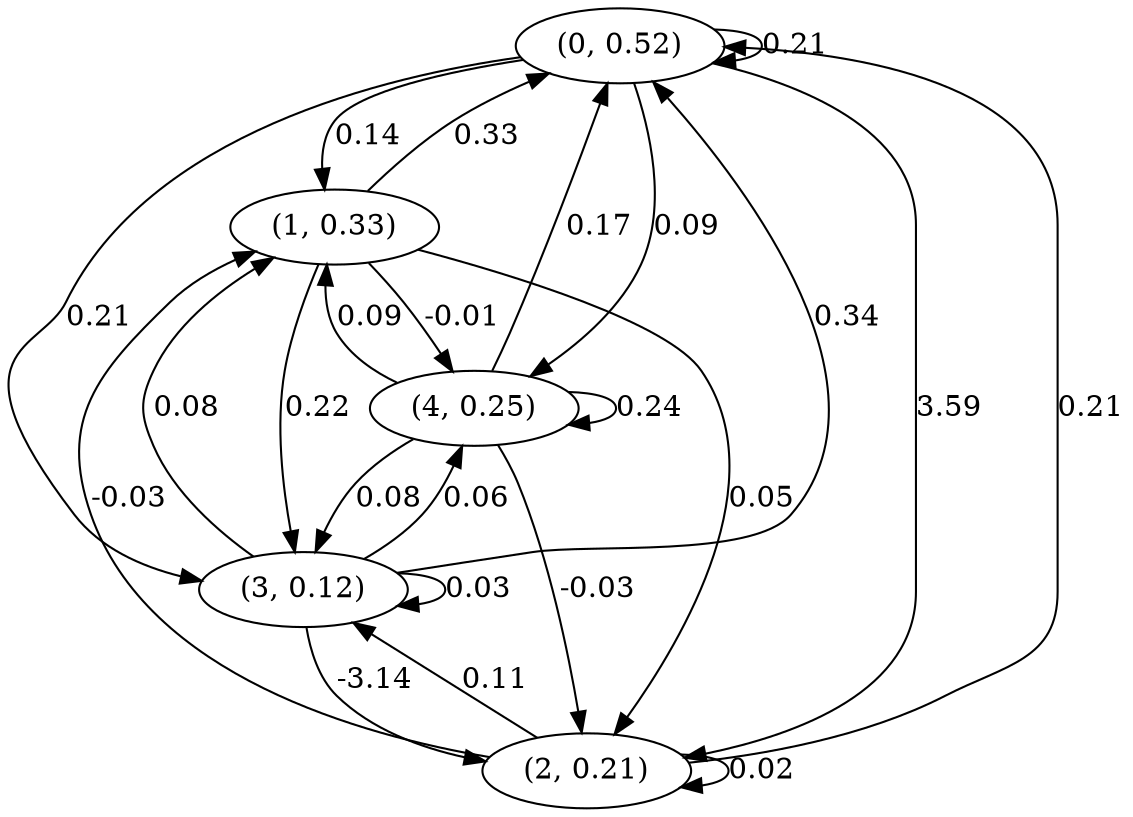 digraph {
    0 [ label = "(0, 0.52)" ]
    1 [ label = "(1, 0.33)" ]
    2 [ label = "(2, 0.21)" ]
    3 [ label = "(3, 0.12)" ]
    4 [ label = "(4, 0.25)" ]
    0 -> 0 [ label = "0.21" ]
    2 -> 2 [ label = "0.02" ]
    3 -> 3 [ label = "0.03" ]
    4 -> 4 [ label = "0.24" ]
    1 -> 0 [ label = "0.33" ]
    2 -> 0 [ label = "0.21" ]
    3 -> 0 [ label = "0.34" ]
    4 -> 0 [ label = "0.17" ]
    0 -> 1 [ label = "0.14" ]
    2 -> 1 [ label = "-0.03" ]
    3 -> 1 [ label = "0.08" ]
    4 -> 1 [ label = "0.09" ]
    0 -> 2 [ label = "3.59" ]
    1 -> 2 [ label = "0.05" ]
    3 -> 2 [ label = "-3.14" ]
    4 -> 2 [ label = "-0.03" ]
    0 -> 3 [ label = "0.21" ]
    1 -> 3 [ label = "0.22" ]
    2 -> 3 [ label = "0.11" ]
    4 -> 3 [ label = "0.08" ]
    0 -> 4 [ label = "0.09" ]
    1 -> 4 [ label = "-0.01" ]
    3 -> 4 [ label = "0.06" ]
}

